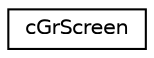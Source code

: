 digraph "Graphical Class Hierarchy"
{
  edge [fontname="Helvetica",fontsize="10",labelfontname="Helvetica",labelfontsize="10"];
  node [fontname="Helvetica",fontsize="10",shape=record];
  rankdir="LR";
  Node1 [label="cGrScreen",height=0.2,width=0.4,color="black", fillcolor="white", style="filled",URL="$classc_gr_screen.html"];
}
